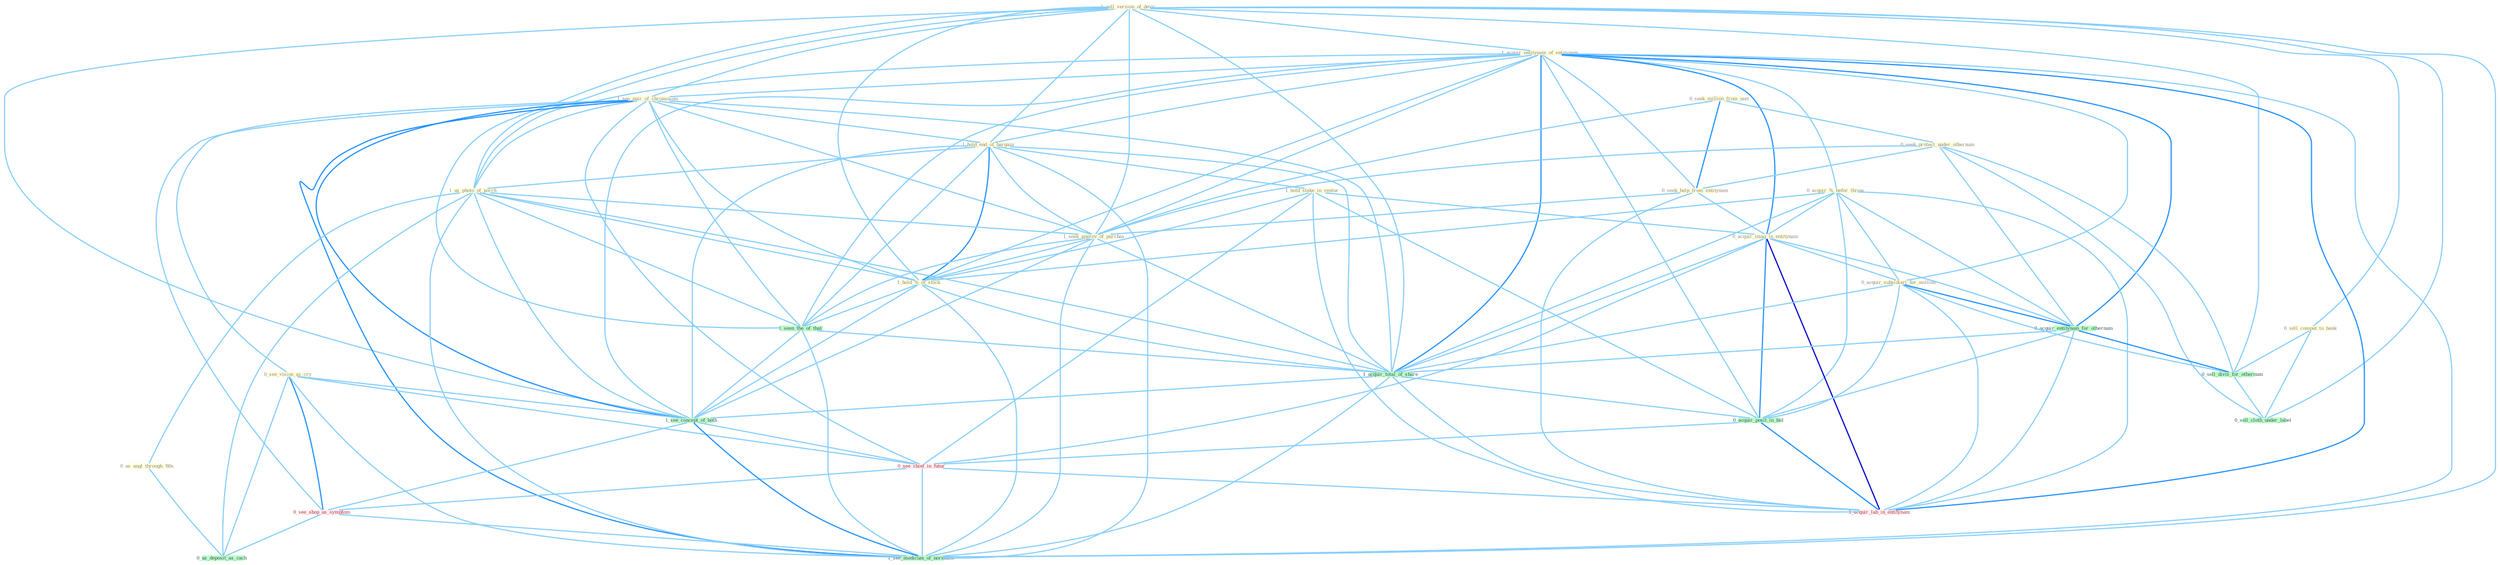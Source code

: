 Graph G{ 
    node
    [shape=polygon,style=filled,width=.5,height=.06,color="#BDFCC9",fixedsize=true,fontsize=4,
    fontcolor="#2f4f4f"];
    {node
    [color="#ffffe0", fontcolor="#8b7d6b"] "1_sell_version_of_devic " "1_acquir_entitynam_of_entitynam " "0_seek_million_from_unit " "0_seek_protect_under_othernum " "1_see_pair_of_chromosom " "1_hold_end_of_bargain " "0_acquir_%_befor_throw " "0_seek_help_from_entitynam " "1_hold_stake_in_ventur " "0_acquir_imag_in_entitynam " "1_us_photo_of_porch " "1_seek_approv_of_purchas " "0_acquir_subsidiari_for_million " "0_see_vision_as_cry " "0_sell_comput_to_bank " "1_hold_%_of_stock " "0_us_angl_through_'80s "}
{node [color="#fff0f5", fontcolor="#b22222"] "0_see_chief_in_futur " "0_see_shop_as_symptom " "1_acquir_lab_in_entitynam "}
edge [color="#B0E2FF"];

	"1_sell_version_of_devic " -- "1_acquir_entitynam_of_entitynam " [w="1", color="#87cefa" ];
	"1_sell_version_of_devic " -- "1_see_pair_of_chromosom " [w="1", color="#87cefa" ];
	"1_sell_version_of_devic " -- "1_hold_end_of_bargain " [w="1", color="#87cefa" ];
	"1_sell_version_of_devic " -- "1_us_photo_of_porch " [w="1", color="#87cefa" ];
	"1_sell_version_of_devic " -- "1_seek_approv_of_purchas " [w="1", color="#87cefa" ];
	"1_sell_version_of_devic " -- "0_sell_comput_to_bank " [w="1", color="#87cefa" ];
	"1_sell_version_of_devic " -- "1_hold_%_of_stock " [w="1", color="#87cefa" ];
	"1_sell_version_of_devic " -- "1_seen_the_of_that " [w="1", color="#87cefa" ];
	"1_sell_version_of_devic " -- "0_sell_divis_for_othernum " [w="1", color="#87cefa" ];
	"1_sell_version_of_devic " -- "1_acquir_total_of_share " [w="1", color="#87cefa" ];
	"1_sell_version_of_devic " -- "0_sell_cloth_under_label " [w="1", color="#87cefa" ];
	"1_sell_version_of_devic " -- "1_see_concept_of_both " [w="1", color="#87cefa" ];
	"1_sell_version_of_devic " -- "1_see_modicum_of_normalci " [w="1", color="#87cefa" ];
	"1_acquir_entitynam_of_entitynam " -- "1_see_pair_of_chromosom " [w="1", color="#87cefa" ];
	"1_acquir_entitynam_of_entitynam " -- "1_hold_end_of_bargain " [w="1", color="#87cefa" ];
	"1_acquir_entitynam_of_entitynam " -- "0_acquir_%_befor_throw " [w="1", color="#87cefa" ];
	"1_acquir_entitynam_of_entitynam " -- "0_seek_help_from_entitynam " [w="1", color="#87cefa" ];
	"1_acquir_entitynam_of_entitynam " -- "0_acquir_imag_in_entitynam " [w="2", color="#1e90ff" , len=0.8];
	"1_acquir_entitynam_of_entitynam " -- "1_us_photo_of_porch " [w="1", color="#87cefa" ];
	"1_acquir_entitynam_of_entitynam " -- "1_seek_approv_of_purchas " [w="1", color="#87cefa" ];
	"1_acquir_entitynam_of_entitynam " -- "0_acquir_subsidiari_for_million " [w="1", color="#87cefa" ];
	"1_acquir_entitynam_of_entitynam " -- "1_hold_%_of_stock " [w="1", color="#87cefa" ];
	"1_acquir_entitynam_of_entitynam " -- "0_acquir_entitynam_for_othernum " [w="2", color="#1e90ff" , len=0.8];
	"1_acquir_entitynam_of_entitynam " -- "1_seen_the_of_that " [w="1", color="#87cefa" ];
	"1_acquir_entitynam_of_entitynam " -- "1_acquir_total_of_share " [w="2", color="#1e90ff" , len=0.8];
	"1_acquir_entitynam_of_entitynam " -- "0_acquir_posit_in_bid " [w="1", color="#87cefa" ];
	"1_acquir_entitynam_of_entitynam " -- "1_see_concept_of_both " [w="1", color="#87cefa" ];
	"1_acquir_entitynam_of_entitynam " -- "1_acquir_lab_in_entitynam " [w="2", color="#1e90ff" , len=0.8];
	"1_acquir_entitynam_of_entitynam " -- "1_see_modicum_of_normalci " [w="1", color="#87cefa" ];
	"0_seek_million_from_unit " -- "0_seek_protect_under_othernum " [w="1", color="#87cefa" ];
	"0_seek_million_from_unit " -- "0_seek_help_from_entitynam " [w="2", color="#1e90ff" , len=0.8];
	"0_seek_million_from_unit " -- "1_seek_approv_of_purchas " [w="1", color="#87cefa" ];
	"0_seek_protect_under_othernum " -- "0_seek_help_from_entitynam " [w="1", color="#87cefa" ];
	"0_seek_protect_under_othernum " -- "1_seek_approv_of_purchas " [w="1", color="#87cefa" ];
	"0_seek_protect_under_othernum " -- "0_acquir_entitynam_for_othernum " [w="1", color="#87cefa" ];
	"0_seek_protect_under_othernum " -- "0_sell_divis_for_othernum " [w="1", color="#87cefa" ];
	"0_seek_protect_under_othernum " -- "0_sell_cloth_under_label " [w="1", color="#87cefa" ];
	"1_see_pair_of_chromosom " -- "1_hold_end_of_bargain " [w="1", color="#87cefa" ];
	"1_see_pair_of_chromosom " -- "1_us_photo_of_porch " [w="1", color="#87cefa" ];
	"1_see_pair_of_chromosom " -- "1_seek_approv_of_purchas " [w="1", color="#87cefa" ];
	"1_see_pair_of_chromosom " -- "0_see_vision_as_cry " [w="1", color="#87cefa" ];
	"1_see_pair_of_chromosom " -- "1_hold_%_of_stock " [w="1", color="#87cefa" ];
	"1_see_pair_of_chromosom " -- "1_seen_the_of_that " [w="1", color="#87cefa" ];
	"1_see_pair_of_chromosom " -- "1_acquir_total_of_share " [w="1", color="#87cefa" ];
	"1_see_pair_of_chromosom " -- "1_see_concept_of_both " [w="2", color="#1e90ff" , len=0.8];
	"1_see_pair_of_chromosom " -- "0_see_chief_in_futur " [w="1", color="#87cefa" ];
	"1_see_pair_of_chromosom " -- "0_see_shop_as_symptom " [w="1", color="#87cefa" ];
	"1_see_pair_of_chromosom " -- "1_see_modicum_of_normalci " [w="2", color="#1e90ff" , len=0.8];
	"1_hold_end_of_bargain " -- "1_hold_stake_in_ventur " [w="1", color="#87cefa" ];
	"1_hold_end_of_bargain " -- "1_us_photo_of_porch " [w="1", color="#87cefa" ];
	"1_hold_end_of_bargain " -- "1_seek_approv_of_purchas " [w="1", color="#87cefa" ];
	"1_hold_end_of_bargain " -- "1_hold_%_of_stock " [w="2", color="#1e90ff" , len=0.8];
	"1_hold_end_of_bargain " -- "1_seen_the_of_that " [w="1", color="#87cefa" ];
	"1_hold_end_of_bargain " -- "1_acquir_total_of_share " [w="1", color="#87cefa" ];
	"1_hold_end_of_bargain " -- "1_see_concept_of_both " [w="1", color="#87cefa" ];
	"1_hold_end_of_bargain " -- "1_see_modicum_of_normalci " [w="1", color="#87cefa" ];
	"0_acquir_%_befor_throw " -- "0_acquir_imag_in_entitynam " [w="1", color="#87cefa" ];
	"0_acquir_%_befor_throw " -- "0_acquir_subsidiari_for_million " [w="1", color="#87cefa" ];
	"0_acquir_%_befor_throw " -- "1_hold_%_of_stock " [w="1", color="#87cefa" ];
	"0_acquir_%_befor_throw " -- "0_acquir_entitynam_for_othernum " [w="1", color="#87cefa" ];
	"0_acquir_%_befor_throw " -- "1_acquir_total_of_share " [w="1", color="#87cefa" ];
	"0_acquir_%_befor_throw " -- "0_acquir_posit_in_bid " [w="1", color="#87cefa" ];
	"0_acquir_%_befor_throw " -- "1_acquir_lab_in_entitynam " [w="1", color="#87cefa" ];
	"0_seek_help_from_entitynam " -- "0_acquir_imag_in_entitynam " [w="1", color="#87cefa" ];
	"0_seek_help_from_entitynam " -- "1_seek_approv_of_purchas " [w="1", color="#87cefa" ];
	"0_seek_help_from_entitynam " -- "1_acquir_lab_in_entitynam " [w="1", color="#87cefa" ];
	"1_hold_stake_in_ventur " -- "0_acquir_imag_in_entitynam " [w="1", color="#87cefa" ];
	"1_hold_stake_in_ventur " -- "1_hold_%_of_stock " [w="1", color="#87cefa" ];
	"1_hold_stake_in_ventur " -- "0_acquir_posit_in_bid " [w="1", color="#87cefa" ];
	"1_hold_stake_in_ventur " -- "0_see_chief_in_futur " [w="1", color="#87cefa" ];
	"1_hold_stake_in_ventur " -- "1_acquir_lab_in_entitynam " [w="1", color="#87cefa" ];
	"0_acquir_imag_in_entitynam " -- "0_acquir_subsidiari_for_million " [w="1", color="#87cefa" ];
	"0_acquir_imag_in_entitynam " -- "0_acquir_entitynam_for_othernum " [w="1", color="#87cefa" ];
	"0_acquir_imag_in_entitynam " -- "1_acquir_total_of_share " [w="1", color="#87cefa" ];
	"0_acquir_imag_in_entitynam " -- "0_acquir_posit_in_bid " [w="2", color="#1e90ff" , len=0.8];
	"0_acquir_imag_in_entitynam " -- "0_see_chief_in_futur " [w="1", color="#87cefa" ];
	"0_acquir_imag_in_entitynam " -- "1_acquir_lab_in_entitynam " [w="3", color="#0000cd" , len=0.6];
	"1_us_photo_of_porch " -- "1_seek_approv_of_purchas " [w="1", color="#87cefa" ];
	"1_us_photo_of_porch " -- "1_hold_%_of_stock " [w="1", color="#87cefa" ];
	"1_us_photo_of_porch " -- "0_us_angl_through_'80s " [w="1", color="#87cefa" ];
	"1_us_photo_of_porch " -- "1_seen_the_of_that " [w="1", color="#87cefa" ];
	"1_us_photo_of_porch " -- "1_acquir_total_of_share " [w="1", color="#87cefa" ];
	"1_us_photo_of_porch " -- "1_see_concept_of_both " [w="1", color="#87cefa" ];
	"1_us_photo_of_porch " -- "0_us_deposit_as_cach " [w="1", color="#87cefa" ];
	"1_us_photo_of_porch " -- "1_see_modicum_of_normalci " [w="1", color="#87cefa" ];
	"1_seek_approv_of_purchas " -- "1_hold_%_of_stock " [w="1", color="#87cefa" ];
	"1_seek_approv_of_purchas " -- "1_seen_the_of_that " [w="1", color="#87cefa" ];
	"1_seek_approv_of_purchas " -- "1_acquir_total_of_share " [w="1", color="#87cefa" ];
	"1_seek_approv_of_purchas " -- "1_see_concept_of_both " [w="1", color="#87cefa" ];
	"1_seek_approv_of_purchas " -- "1_see_modicum_of_normalci " [w="1", color="#87cefa" ];
	"0_acquir_subsidiari_for_million " -- "0_acquir_entitynam_for_othernum " [w="2", color="#1e90ff" , len=0.8];
	"0_acquir_subsidiari_for_million " -- "0_sell_divis_for_othernum " [w="1", color="#87cefa" ];
	"0_acquir_subsidiari_for_million " -- "1_acquir_total_of_share " [w="1", color="#87cefa" ];
	"0_acquir_subsidiari_for_million " -- "0_acquir_posit_in_bid " [w="1", color="#87cefa" ];
	"0_acquir_subsidiari_for_million " -- "1_acquir_lab_in_entitynam " [w="1", color="#87cefa" ];
	"0_see_vision_as_cry " -- "1_see_concept_of_both " [w="1", color="#87cefa" ];
	"0_see_vision_as_cry " -- "0_see_chief_in_futur " [w="1", color="#87cefa" ];
	"0_see_vision_as_cry " -- "0_see_shop_as_symptom " [w="2", color="#1e90ff" , len=0.8];
	"0_see_vision_as_cry " -- "0_us_deposit_as_cach " [w="1", color="#87cefa" ];
	"0_see_vision_as_cry " -- "1_see_modicum_of_normalci " [w="1", color="#87cefa" ];
	"0_sell_comput_to_bank " -- "0_sell_divis_for_othernum " [w="1", color="#87cefa" ];
	"0_sell_comput_to_bank " -- "0_sell_cloth_under_label " [w="1", color="#87cefa" ];
	"1_hold_%_of_stock " -- "1_seen_the_of_that " [w="1", color="#87cefa" ];
	"1_hold_%_of_stock " -- "1_acquir_total_of_share " [w="1", color="#87cefa" ];
	"1_hold_%_of_stock " -- "1_see_concept_of_both " [w="1", color="#87cefa" ];
	"1_hold_%_of_stock " -- "1_see_modicum_of_normalci " [w="1", color="#87cefa" ];
	"0_us_angl_through_'80s " -- "0_us_deposit_as_cach " [w="1", color="#87cefa" ];
	"0_acquir_entitynam_for_othernum " -- "0_sell_divis_for_othernum " [w="2", color="#1e90ff" , len=0.8];
	"0_acquir_entitynam_for_othernum " -- "1_acquir_total_of_share " [w="1", color="#87cefa" ];
	"0_acquir_entitynam_for_othernum " -- "0_acquir_posit_in_bid " [w="1", color="#87cefa" ];
	"0_acquir_entitynam_for_othernum " -- "1_acquir_lab_in_entitynam " [w="1", color="#87cefa" ];
	"1_seen_the_of_that " -- "1_acquir_total_of_share " [w="1", color="#87cefa" ];
	"1_seen_the_of_that " -- "1_see_concept_of_both " [w="1", color="#87cefa" ];
	"1_seen_the_of_that " -- "1_see_modicum_of_normalci " [w="1", color="#87cefa" ];
	"0_sell_divis_for_othernum " -- "0_sell_cloth_under_label " [w="1", color="#87cefa" ];
	"1_acquir_total_of_share " -- "0_acquir_posit_in_bid " [w="1", color="#87cefa" ];
	"1_acquir_total_of_share " -- "1_see_concept_of_both " [w="1", color="#87cefa" ];
	"1_acquir_total_of_share " -- "1_acquir_lab_in_entitynam " [w="1", color="#87cefa" ];
	"1_acquir_total_of_share " -- "1_see_modicum_of_normalci " [w="1", color="#87cefa" ];
	"0_acquir_posit_in_bid " -- "0_see_chief_in_futur " [w="1", color="#87cefa" ];
	"0_acquir_posit_in_bid " -- "1_acquir_lab_in_entitynam " [w="2", color="#1e90ff" , len=0.8];
	"1_see_concept_of_both " -- "0_see_chief_in_futur " [w="1", color="#87cefa" ];
	"1_see_concept_of_both " -- "0_see_shop_as_symptom " [w="1", color="#87cefa" ];
	"1_see_concept_of_both " -- "1_see_modicum_of_normalci " [w="2", color="#1e90ff" , len=0.8];
	"0_see_chief_in_futur " -- "0_see_shop_as_symptom " [w="1", color="#87cefa" ];
	"0_see_chief_in_futur " -- "1_acquir_lab_in_entitynam " [w="1", color="#87cefa" ];
	"0_see_chief_in_futur " -- "1_see_modicum_of_normalci " [w="1", color="#87cefa" ];
	"0_see_shop_as_symptom " -- "0_us_deposit_as_cach " [w="1", color="#87cefa" ];
	"0_see_shop_as_symptom " -- "1_see_modicum_of_normalci " [w="1", color="#87cefa" ];
}